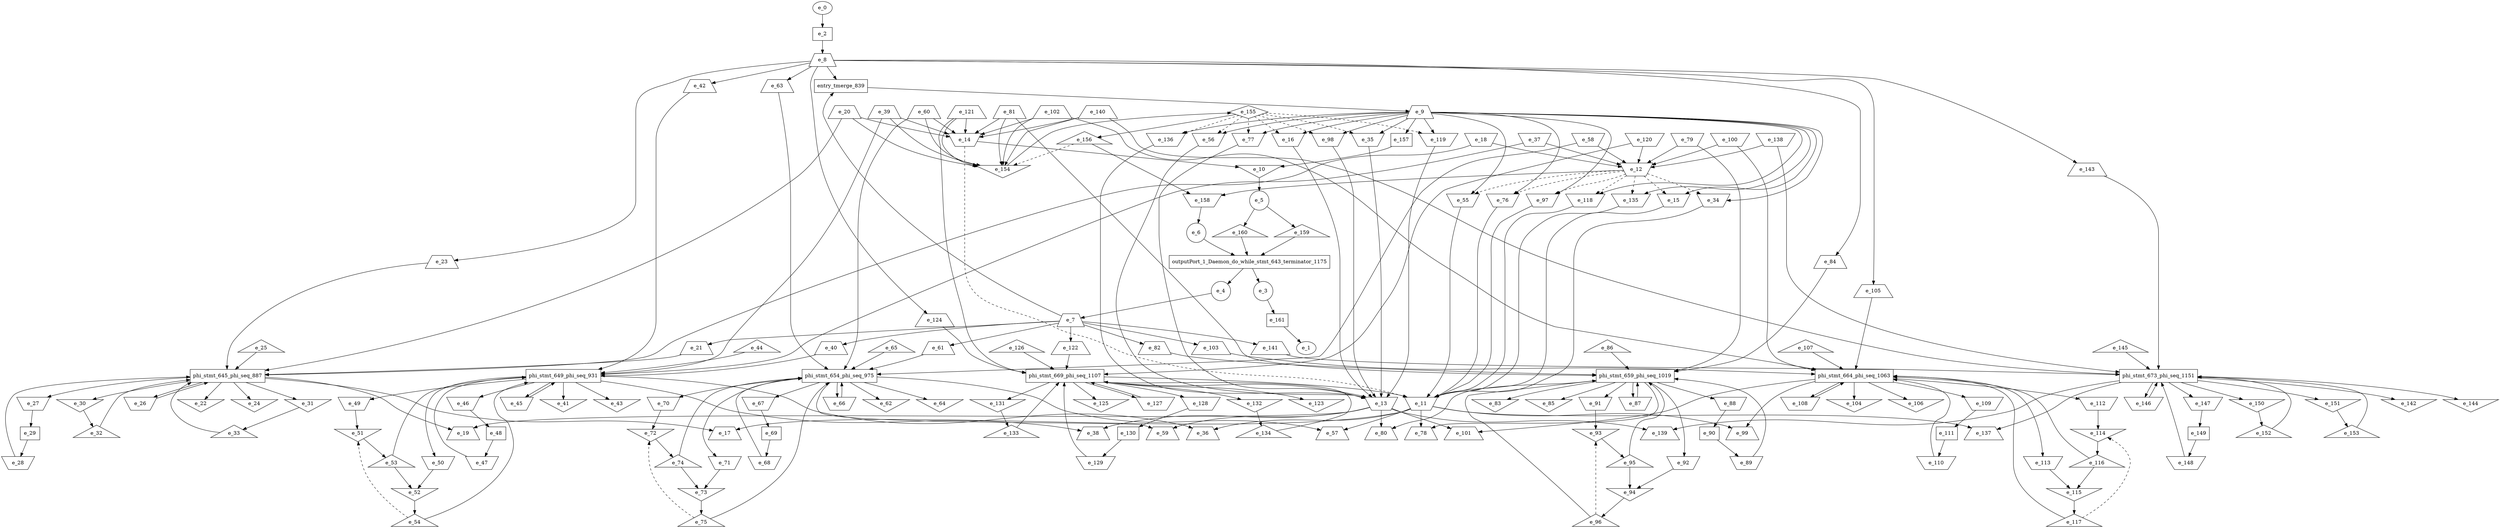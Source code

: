 digraph control_path {
  e_0: entry_node : n ;
  e_1: exit_node : s ;
  e_2 [shape = dot];
  e_3 [shape = circle];
  e_4 [shape = circle];
  e_5 [shape = circle];
  e_6 [shape = circle];
  e_7 [shape = trapezium];
  e_8 [shape = trapezium];
  e_9 [shape = trapezium];
  e_10 [shape = invtriangle];
  e_11 [shape = invtrapezium];
  e_12 [shape = invtrapezium];
  e_13 [shape = invtrapezium];
  e_14 [shape = invtrapezium];
  e_15 [shape = invtrapezium];
  e_16 [shape = invtrapezium];
  e_17 [shape = trapezium];
  e_18 [shape = invtrapezium];
  e_19 [shape = trapezium];
  e_20 [shape = trapezium];
  e_21 [shape = trapezium];
  e_22 [shape = invtriangle];
  e_23 [shape = trapezium];
  e_24 [shape = invtriangle];
  e_25 [shape = triangle];
  e_26 [shape = invtrapezium];
  e_27 [shape = invtrapezium];
  e_28 [shape = invtrapezium];
  e_29 [shape = dot];
  e_30 [shape = invtriangle];
  e_31 [shape = invtriangle];
  e_32 [shape = triangle];
  e_33 [shape = triangle];
  e_34 [shape = invtrapezium];
  e_35 [shape = invtrapezium];
  e_36 [shape = trapezium];
  e_37 [shape = invtrapezium];
  e_38 [shape = trapezium];
  e_39 [shape = trapezium];
  e_40 [shape = trapezium];
  e_41 [shape = invtriangle];
  e_42 [shape = trapezium];
  e_43 [shape = invtriangle];
  e_44 [shape = triangle];
  e_45 [shape = invtrapezium];
  e_46 [shape = invtrapezium];
  e_47 [shape = invtrapezium];
  e_48 [shape = dot];
  e_49 [shape = invtrapezium];
  e_50 [shape = invtrapezium];
  e_51 [shape = invtriangle];
  e_52 [shape = invtriangle];
  e_53 [shape = triangle];
  e_54 [shape = triangle];
  e_55 [shape = invtrapezium];
  e_56 [shape = invtrapezium];
  e_57 [shape = trapezium];
  e_58 [shape = invtrapezium];
  e_59 [shape = trapezium];
  e_60 [shape = trapezium];
  e_61 [shape = trapezium];
  e_62 [shape = invtriangle];
  e_63 [shape = trapezium];
  e_64 [shape = invtriangle];
  e_65 [shape = triangle];
  e_66 [shape = invtrapezium];
  e_67 [shape = invtrapezium];
  e_68 [shape = invtrapezium];
  e_69 [shape = dot];
  e_70 [shape = invtrapezium];
  e_71 [shape = invtrapezium];
  e_72 [shape = invtriangle];
  e_73 [shape = invtriangle];
  e_74 [shape = triangle];
  e_75 [shape = triangle];
  e_76 [shape = invtrapezium];
  e_77 [shape = invtrapezium];
  e_78 [shape = trapezium];
  e_79 [shape = invtrapezium];
  e_80 [shape = trapezium];
  e_81 [shape = trapezium];
  e_82 [shape = trapezium];
  e_83 [shape = invtriangle];
  e_84 [shape = trapezium];
  e_85 [shape = invtriangle];
  e_86 [shape = triangle];
  e_87 [shape = invtrapezium];
  e_88 [shape = invtrapezium];
  e_89 [shape = invtrapezium];
  e_90 [shape = dot];
  e_91 [shape = invtrapezium];
  e_92 [shape = invtrapezium];
  e_93 [shape = invtriangle];
  e_94 [shape = invtriangle];
  e_95 [shape = triangle];
  e_96 [shape = triangle];
  e_97 [shape = invtrapezium];
  e_98 [shape = invtrapezium];
  e_99 [shape = trapezium];
  e_100 [shape = invtrapezium];
  e_101 [shape = trapezium];
  e_102 [shape = trapezium];
  e_103 [shape = trapezium];
  e_104 [shape = invtriangle];
  e_105 [shape = trapezium];
  e_106 [shape = invtriangle];
  e_107 [shape = triangle];
  e_108 [shape = invtrapezium];
  e_109 [shape = invtrapezium];
  e_110 [shape = invtrapezium];
  e_111 [shape = dot];
  e_112 [shape = invtrapezium];
  e_113 [shape = invtrapezium];
  e_114 [shape = invtriangle];
  e_115 [shape = invtriangle];
  e_116 [shape = triangle];
  e_117 [shape = triangle];
  e_118 [shape = invtrapezium];
  e_119 [shape = invtrapezium];
  e_120 [shape = invtrapezium];
  e_121 [shape = trapezium];
  e_122 [shape = trapezium];
  e_123 [shape = invtriangle];
  e_124 [shape = trapezium];
  e_125 [shape = invtriangle];
  e_126 [shape = triangle];
  e_127 [shape = invtrapezium];
  e_128 [shape = invtrapezium];
  e_129 [shape = invtrapezium];
  e_130 [shape = dot];
  e_131 [shape = invtriangle];
  e_132 [shape = invtriangle];
  e_133 [shape = triangle];
  e_134 [shape = triangle];
  e_135 [shape = invtrapezium];
  e_136 [shape = invtrapezium];
  e_137 [shape = trapezium];
  e_138 [shape = invtrapezium];
  e_139 [shape = trapezium];
  e_140 [shape = trapezium];
  e_141 [shape = trapezium];
  e_142 [shape = invtriangle];
  e_143 [shape = trapezium];
  e_144 [shape = invtriangle];
  e_145 [shape = triangle];
  e_146 [shape = invtrapezium];
  e_147 [shape = invtrapezium];
  e_148 [shape = invtrapezium];
  e_149 [shape = dot];
  e_150 [shape = invtriangle];
  e_151 [shape = invtriangle];
  e_152 [shape = triangle];
  e_153 [shape = triangle];
  e_154 [shape = invtriangle];
  e_155 [shape = diamond];
  e_156 [shape = triangle];
  e_157 [shape = dot];
  e_158 [shape = invtrapezium];
  e_159 [shape = triangle];
  e_160 [shape = triangle];
  e_161 [shape = dot];
  e_161 -> e_1;
  e_0 -> e_2;
  e_10 -> e_5;
  e_158 -> e_6;
  e_4 -> e_7;
  e_2 -> e_8;
  e_157 -> e_10;
  e_14 -> e_10;
  e_135 -> e_11;
  e_118 -> e_11;
  e_15 -> e_11;
  e_34 -> e_11;
  e_55 -> e_11;
  e_76 -> e_11;
  e_97 -> e_11;
  e_14 -> e_11[style = dashed];
  e_120 -> e_12;
  e_138 -> e_12;
  e_18 -> e_12;
  e_37 -> e_12;
  e_58 -> e_12;
  e_79 -> e_12;
  e_100 -> e_12;
  e_136 -> e_13;
  e_119 -> e_13;
  e_16 -> e_13;
  e_35 -> e_13;
  e_56 -> e_13;
  e_77 -> e_13;
  e_98 -> e_13;
  e_140 -> e_14;
  e_121 -> e_14;
  e_20 -> e_14;
  e_39 -> e_14;
  e_60 -> e_14;
  e_81 -> e_14;
  e_102 -> e_14;
  e_9 -> e_15;
  e_12 -> e_15[style = dashed];
  e_9 -> e_16;
  e_155 -> e_16[style = dashed];
  e_11 -> e_17;
  e_13 -> e_19;
  e_7 -> e_21;
  e_8 -> e_23;
  e_29 -> e_28;
  e_27 -> e_29;
  e_30 -> e_32;
  e_31 -> e_33;
  e_9 -> e_34;
  e_12 -> e_34[style = dashed];
  e_9 -> e_35;
  e_155 -> e_35[style = dashed];
  e_11 -> e_36;
  e_13 -> e_38;
  e_7 -> e_40;
  e_8 -> e_42;
  e_48 -> e_47;
  e_46 -> e_48;
  e_49 -> e_51;
  e_54 -> e_51[style = dashed];
  e_50 -> e_52;
  e_53 -> e_52;
  e_51 -> e_53;
  e_52 -> e_54;
  e_9 -> e_55;
  e_12 -> e_55[style = dashed];
  e_9 -> e_56;
  e_155 -> e_56[style = dashed];
  e_11 -> e_57;
  e_13 -> e_59;
  e_7 -> e_61;
  e_8 -> e_63;
  e_69 -> e_68;
  e_67 -> e_69;
  e_70 -> e_72;
  e_75 -> e_72[style = dashed];
  e_71 -> e_73;
  e_74 -> e_73;
  e_72 -> e_74;
  e_73 -> e_75;
  e_9 -> e_76;
  e_12 -> e_76[style = dashed];
  e_9 -> e_77;
  e_155 -> e_77[style = dashed];
  e_11 -> e_78;
  e_13 -> e_80;
  e_7 -> e_82;
  e_8 -> e_84;
  e_90 -> e_89;
  e_88 -> e_90;
  e_91 -> e_93;
  e_96 -> e_93[style = dashed];
  e_92 -> e_94;
  e_95 -> e_94;
  e_93 -> e_95;
  e_94 -> e_96;
  e_9 -> e_97;
  e_12 -> e_97[style = dashed];
  e_9 -> e_98;
  e_155 -> e_98[style = dashed];
  e_11 -> e_99;
  e_13 -> e_101;
  e_7 -> e_103;
  e_8 -> e_105;
  e_111 -> e_110;
  e_109 -> e_111;
  e_112 -> e_114;
  e_117 -> e_114[style = dashed];
  e_113 -> e_115;
  e_116 -> e_115;
  e_114 -> e_116;
  e_115 -> e_117;
  e_9 -> e_118;
  e_12 -> e_118[style = dashed];
  e_9 -> e_119;
  e_155 -> e_119[style = dashed];
  e_7 -> e_122;
  e_8 -> e_124;
  e_130 -> e_129;
  e_128 -> e_130;
  e_131 -> e_133;
  e_132 -> e_134;
  e_9 -> e_135;
  e_12 -> e_135[style = dashed];
  e_9 -> e_136;
  e_155 -> e_136[style = dashed];
  e_11 -> e_137;
  e_13 -> e_139;
  e_7 -> e_141;
  e_8 -> e_143;
  e_149 -> e_148;
  e_147 -> e_149;
  e_150 -> e_152;
  e_151 -> e_153;
  e_140 -> e_154;
  e_121 -> e_154;
  e_20 -> e_154;
  e_39 -> e_154;
  e_60 -> e_154;
  e_81 -> e_154;
  e_102 -> e_154;
  e_156 -> e_154[style = dashed];
  e_154 -> e_155;
  e_155 -> e_156;
  e_9 -> e_157;
  e_156 -> e_158;
  e_12 -> e_158;
  e_5 -> e_159;
  e_5 -> e_160;
  e_3 -> e_161;
  outputPort_1_Daemon_do_while_stmt_643_terminator_1175 [shape=rectangle];
e_6 -> outputPort_1_Daemon_do_while_stmt_643_terminator_1175;
e_160 -> outputPort_1_Daemon_do_while_stmt_643_terminator_1175;
e_159 -> outputPort_1_Daemon_do_while_stmt_643_terminator_1175;
outputPort_1_Daemon_do_while_stmt_643_terminator_1175 -> e_4;
outputPort_1_Daemon_do_while_stmt_643_terminator_1175 -> e_3;
  phi_stmt_645_phi_seq_887 [shape=rectangle];
e_23 -> phi_stmt_645_phi_seq_887;
phi_stmt_645_phi_seq_887 -> e_26;
phi_stmt_645_phi_seq_887 -> e_27;
phi_stmt_645_phi_seq_887 -> e_24;
e_26 -> phi_stmt_645_phi_seq_887;
e_28 -> phi_stmt_645_phi_seq_887;
e_21 -> phi_stmt_645_phi_seq_887;
phi_stmt_645_phi_seq_887 -> e_30;
phi_stmt_645_phi_seq_887 -> e_31;
phi_stmt_645_phi_seq_887 -> e_22;
e_32 -> phi_stmt_645_phi_seq_887;
e_33 -> phi_stmt_645_phi_seq_887;
e_18 -> phi_stmt_645_phi_seq_887;
e_20 -> phi_stmt_645_phi_seq_887;
phi_stmt_645_phi_seq_887 -> e_17;
phi_stmt_645_phi_seq_887 -> e_19;
e_25 -> phi_stmt_645_phi_seq_887;
  phi_stmt_649_phi_seq_931 [shape=rectangle];
e_42 -> phi_stmt_649_phi_seq_931;
phi_stmt_649_phi_seq_931 -> e_45;
phi_stmt_649_phi_seq_931 -> e_46;
phi_stmt_649_phi_seq_931 -> e_43;
e_45 -> phi_stmt_649_phi_seq_931;
e_47 -> phi_stmt_649_phi_seq_931;
e_40 -> phi_stmt_649_phi_seq_931;
phi_stmt_649_phi_seq_931 -> e_49;
phi_stmt_649_phi_seq_931 -> e_50;
phi_stmt_649_phi_seq_931 -> e_41;
e_53 -> phi_stmt_649_phi_seq_931;
e_54 -> phi_stmt_649_phi_seq_931;
e_37 -> phi_stmt_649_phi_seq_931;
e_39 -> phi_stmt_649_phi_seq_931;
phi_stmt_649_phi_seq_931 -> e_36;
phi_stmt_649_phi_seq_931 -> e_38;
e_44 -> phi_stmt_649_phi_seq_931;
  phi_stmt_654_phi_seq_975 [shape=rectangle];
e_63 -> phi_stmt_654_phi_seq_975;
phi_stmt_654_phi_seq_975 -> e_66;
phi_stmt_654_phi_seq_975 -> e_67;
phi_stmt_654_phi_seq_975 -> e_64;
e_66 -> phi_stmt_654_phi_seq_975;
e_68 -> phi_stmt_654_phi_seq_975;
e_61 -> phi_stmt_654_phi_seq_975;
phi_stmt_654_phi_seq_975 -> e_70;
phi_stmt_654_phi_seq_975 -> e_71;
phi_stmt_654_phi_seq_975 -> e_62;
e_74 -> phi_stmt_654_phi_seq_975;
e_75 -> phi_stmt_654_phi_seq_975;
e_58 -> phi_stmt_654_phi_seq_975;
e_60 -> phi_stmt_654_phi_seq_975;
phi_stmt_654_phi_seq_975 -> e_57;
phi_stmt_654_phi_seq_975 -> e_59;
e_65 -> phi_stmt_654_phi_seq_975;
  phi_stmt_659_phi_seq_1019 [shape=rectangle];
e_84 -> phi_stmt_659_phi_seq_1019;
phi_stmt_659_phi_seq_1019 -> e_87;
phi_stmt_659_phi_seq_1019 -> e_88;
phi_stmt_659_phi_seq_1019 -> e_85;
e_87 -> phi_stmt_659_phi_seq_1019;
e_89 -> phi_stmt_659_phi_seq_1019;
e_82 -> phi_stmt_659_phi_seq_1019;
phi_stmt_659_phi_seq_1019 -> e_91;
phi_stmt_659_phi_seq_1019 -> e_92;
phi_stmt_659_phi_seq_1019 -> e_83;
e_95 -> phi_stmt_659_phi_seq_1019;
e_96 -> phi_stmt_659_phi_seq_1019;
e_79 -> phi_stmt_659_phi_seq_1019;
e_81 -> phi_stmt_659_phi_seq_1019;
phi_stmt_659_phi_seq_1019 -> e_78;
phi_stmt_659_phi_seq_1019 -> e_80;
e_86 -> phi_stmt_659_phi_seq_1019;
  phi_stmt_664_phi_seq_1063 [shape=rectangle];
e_105 -> phi_stmt_664_phi_seq_1063;
phi_stmt_664_phi_seq_1063 -> e_108;
phi_stmt_664_phi_seq_1063 -> e_109;
phi_stmt_664_phi_seq_1063 -> e_106;
e_108 -> phi_stmt_664_phi_seq_1063;
e_110 -> phi_stmt_664_phi_seq_1063;
e_103 -> phi_stmt_664_phi_seq_1063;
phi_stmt_664_phi_seq_1063 -> e_112;
phi_stmt_664_phi_seq_1063 -> e_113;
phi_stmt_664_phi_seq_1063 -> e_104;
e_116 -> phi_stmt_664_phi_seq_1063;
e_117 -> phi_stmt_664_phi_seq_1063;
e_100 -> phi_stmt_664_phi_seq_1063;
e_102 -> phi_stmt_664_phi_seq_1063;
phi_stmt_664_phi_seq_1063 -> e_99;
phi_stmt_664_phi_seq_1063 -> e_101;
e_107 -> phi_stmt_664_phi_seq_1063;
  phi_stmt_669_phi_seq_1107 [shape=rectangle];
e_124 -> phi_stmt_669_phi_seq_1107;
phi_stmt_669_phi_seq_1107 -> e_127;
phi_stmt_669_phi_seq_1107 -> e_128;
phi_stmt_669_phi_seq_1107 -> e_125;
e_127 -> phi_stmt_669_phi_seq_1107;
e_129 -> phi_stmt_669_phi_seq_1107;
e_122 -> phi_stmt_669_phi_seq_1107;
phi_stmt_669_phi_seq_1107 -> e_131;
phi_stmt_669_phi_seq_1107 -> e_132;
phi_stmt_669_phi_seq_1107 -> e_123;
e_133 -> phi_stmt_669_phi_seq_1107;
e_134 -> phi_stmt_669_phi_seq_1107;
e_120 -> phi_stmt_669_phi_seq_1107;
e_121 -> phi_stmt_669_phi_seq_1107;
phi_stmt_669_phi_seq_1107 -> e_11;
phi_stmt_669_phi_seq_1107 -> e_13;
e_126 -> phi_stmt_669_phi_seq_1107;
  phi_stmt_673_phi_seq_1151 [shape=rectangle];
e_143 -> phi_stmt_673_phi_seq_1151;
phi_stmt_673_phi_seq_1151 -> e_146;
phi_stmt_673_phi_seq_1151 -> e_147;
phi_stmt_673_phi_seq_1151 -> e_144;
e_146 -> phi_stmt_673_phi_seq_1151;
e_148 -> phi_stmt_673_phi_seq_1151;
e_141 -> phi_stmt_673_phi_seq_1151;
phi_stmt_673_phi_seq_1151 -> e_150;
phi_stmt_673_phi_seq_1151 -> e_151;
phi_stmt_673_phi_seq_1151 -> e_142;
e_152 -> phi_stmt_673_phi_seq_1151;
e_153 -> phi_stmt_673_phi_seq_1151;
e_138 -> phi_stmt_673_phi_seq_1151;
e_140 -> phi_stmt_673_phi_seq_1151;
phi_stmt_673_phi_seq_1151 -> e_137;
phi_stmt_673_phi_seq_1151 -> e_139;
e_145 -> phi_stmt_673_phi_seq_1151;
entry_tmerge_839 [shape = rectangle]; 
e_7 -> entry_tmerge_839;
e_8 -> entry_tmerge_839;
entry_tmerge_839 -> e_9;
}
